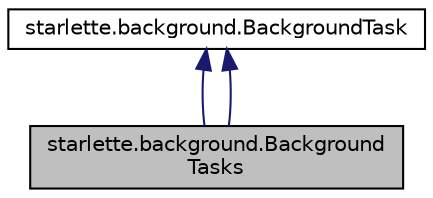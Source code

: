 digraph "starlette.background.BackgroundTasks"
{
 // LATEX_PDF_SIZE
  edge [fontname="Helvetica",fontsize="10",labelfontname="Helvetica",labelfontsize="10"];
  node [fontname="Helvetica",fontsize="10",shape=record];
  Node1 [label="starlette.background.Background\lTasks",height=0.2,width=0.4,color="black", fillcolor="grey75", style="filled", fontcolor="black",tooltip=" "];
  Node2 -> Node1 [dir="back",color="midnightblue",fontsize="10",style="solid",fontname="Helvetica"];
  Node2 [label="starlette.background.BackgroundTask",height=0.2,width=0.4,color="black", fillcolor="white", style="filled",URL="$classstarlette_1_1background_1_1BackgroundTask.html",tooltip=" "];
  Node2 -> Node1 [dir="back",color="midnightblue",fontsize="10",style="solid",fontname="Helvetica"];
}
